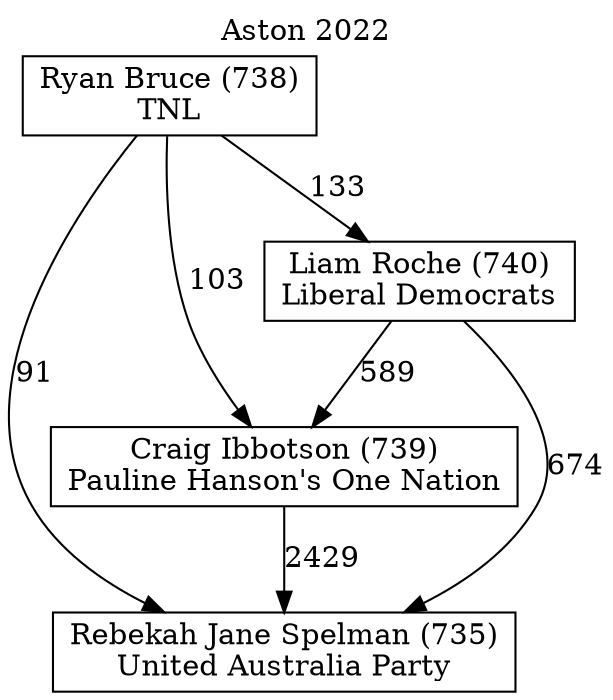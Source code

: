 // House preference flow
digraph "Rebekah Jane Spelman (735)_Aston_2022" {
	graph [label="Aston 2022" labelloc=t mclimit=2]
	node [shape=box]
	"Rebekah Jane Spelman (735)" [label="Rebekah Jane Spelman (735)
United Australia Party"]
	"Craig Ibbotson (739)" [label="Craig Ibbotson (739)
Pauline Hanson's One Nation"]
	"Liam Roche (740)" [label="Liam Roche (740)
Liberal Democrats"]
	"Ryan Bruce (738)" [label="Ryan Bruce (738)
TNL"]
	"Craig Ibbotson (739)" -> "Rebekah Jane Spelman (735)" [label=2429]
	"Liam Roche (740)" -> "Craig Ibbotson (739)" [label=589]
	"Ryan Bruce (738)" -> "Liam Roche (740)" [label=133]
	"Liam Roche (740)" -> "Rebekah Jane Spelman (735)" [label=674]
	"Ryan Bruce (738)" -> "Rebekah Jane Spelman (735)" [label=91]
	"Ryan Bruce (738)" -> "Craig Ibbotson (739)" [label=103]
}
